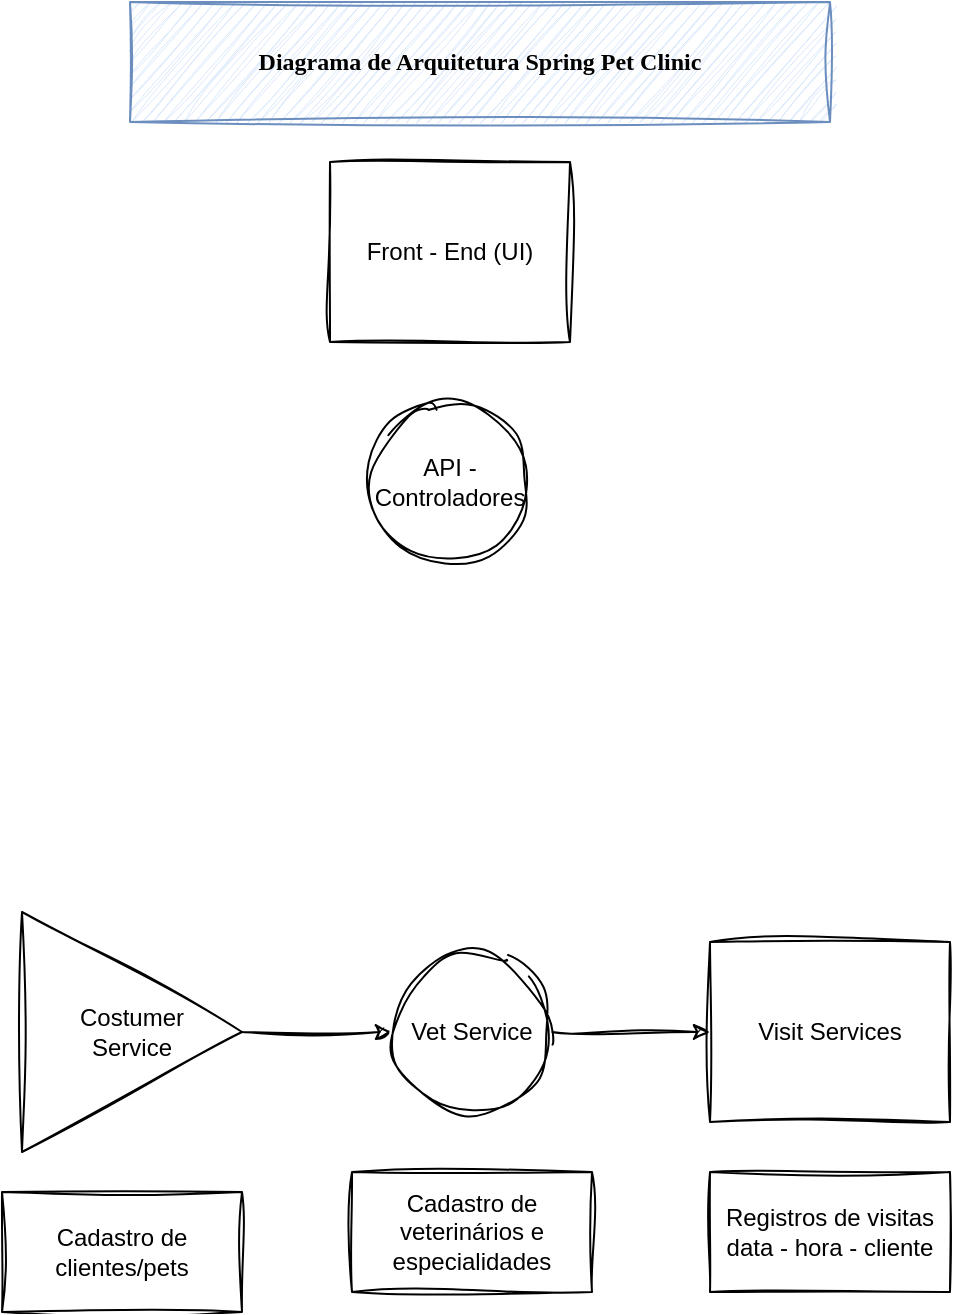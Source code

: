 <mxfile version="26.1.3">
  <diagram name="Página-1" id="HsXEhWT_enptY0NSik1j">
    <mxGraphModel dx="1444" dy="749" grid="1" gridSize="10" guides="1" tooltips="1" connect="1" arrows="1" fold="1" page="1" pageScale="1" pageWidth="827" pageHeight="1169" math="0" shadow="0" adaptiveColors="simple">
      <root>
        <mxCell id="0" />
        <mxCell id="1" parent="0" />
        <mxCell id="1pnyyoBgI_MgI9aC_AIl-1" value="&lt;b&gt;&lt;font face=&quot;Comic Sans MS&quot;&gt;Diagrama de Arquitetura Spring Pet Clinic&lt;/font&gt;&lt;/b&gt;" style="rounded=0;whiteSpace=wrap;html=1;sketch=1;curveFitting=1;jiggle=2;labelBackgroundColor=none;fillColor=#dae8fc;strokeColor=#6c8ebf;" vertex="1" parent="1">
          <mxGeometry x="240" y="30" width="350" height="60" as="geometry" />
        </mxCell>
        <mxCell id="1pnyyoBgI_MgI9aC_AIl-7" value="" style="edgeStyle=orthogonalEdgeStyle;rounded=0;orthogonalLoop=1;jettySize=auto;html=1;sketch=1;curveFitting=1;jiggle=2;labelBackgroundColor=none;fontColor=default;" edge="1" parent="1" source="1pnyyoBgI_MgI9aC_AIl-2" target="1pnyyoBgI_MgI9aC_AIl-6">
          <mxGeometry relative="1" as="geometry" />
        </mxCell>
        <mxCell id="1pnyyoBgI_MgI9aC_AIl-2" value="Costumer&lt;div&gt;&lt;span style=&quot;background-color: transparent; color: light-dark(rgb(0, 0, 0), rgb(255, 255, 255));&quot;&gt;Service&lt;/span&gt;&lt;/div&gt;" style="triangle;whiteSpace=wrap;html=1;rounded=0;sketch=1;curveFitting=1;jiggle=2;labelBackgroundColor=none;" vertex="1" parent="1">
          <mxGeometry x="186" y="485" width="110" height="120" as="geometry" />
        </mxCell>
        <mxCell id="1pnyyoBgI_MgI9aC_AIl-16" value="" style="edgeStyle=orthogonalEdgeStyle;rounded=0;orthogonalLoop=1;jettySize=auto;html=1;sketch=1;curveFitting=1;jiggle=2;labelBackgroundColor=none;fontColor=default;" edge="1" parent="1" source="1pnyyoBgI_MgI9aC_AIl-6" target="1pnyyoBgI_MgI9aC_AIl-15">
          <mxGeometry relative="1" as="geometry" />
        </mxCell>
        <mxCell id="1pnyyoBgI_MgI9aC_AIl-6" value="Vet Service" style="ellipse;whiteSpace=wrap;html=1;rounded=0;sketch=1;curveFitting=1;jiggle=2;labelBackgroundColor=none;" vertex="1" parent="1">
          <mxGeometry x="371" y="505" width="80" height="80" as="geometry" />
        </mxCell>
        <mxCell id="1pnyyoBgI_MgI9aC_AIl-8" value="Cadastro de clientes/pets" style="rounded=0;whiteSpace=wrap;html=1;sketch=1;curveFitting=1;jiggle=2;labelBackgroundColor=none;" vertex="1" parent="1">
          <mxGeometry x="176" y="625" width="120" height="60" as="geometry" />
        </mxCell>
        <mxCell id="1pnyyoBgI_MgI9aC_AIl-12" value="Cadastro de veterinários e especialidades" style="rounded=0;whiteSpace=wrap;html=1;sketch=1;curveFitting=1;jiggle=2;labelBackgroundColor=none;" vertex="1" parent="1">
          <mxGeometry x="351" y="615" width="120" height="60" as="geometry" />
        </mxCell>
        <mxCell id="1pnyyoBgI_MgI9aC_AIl-15" value="Visit Services" style="whiteSpace=wrap;html=1;rounded=0;sketch=1;curveFitting=1;jiggle=2;labelBackgroundColor=none;" vertex="1" parent="1">
          <mxGeometry x="530" y="500" width="120" height="90" as="geometry" />
        </mxCell>
        <mxCell id="1pnyyoBgI_MgI9aC_AIl-17" value="Registros de visitas&lt;div&gt;data - hora - cliente&lt;/div&gt;" style="rounded=0;whiteSpace=wrap;html=1;sketch=1;curveFitting=1;jiggle=2;labelBackgroundColor=none;" vertex="1" parent="1">
          <mxGeometry x="530" y="615" width="120" height="60" as="geometry" />
        </mxCell>
        <mxCell id="1pnyyoBgI_MgI9aC_AIl-18" value="Front - End (UI)" style="whiteSpace=wrap;html=1;rounded=0;sketch=1;curveFitting=1;jiggle=2;labelBackgroundColor=none;" vertex="1" parent="1">
          <mxGeometry x="340" y="110" width="120" height="90" as="geometry" />
        </mxCell>
        <mxCell id="1pnyyoBgI_MgI9aC_AIl-19" value="API - Controladores" style="ellipse;whiteSpace=wrap;html=1;rounded=0;sketch=1;curveFitting=1;jiggle=2;labelBackgroundColor=none;" vertex="1" parent="1">
          <mxGeometry x="360" y="230" width="80" height="80" as="geometry" />
        </mxCell>
      </root>
    </mxGraphModel>
  </diagram>
</mxfile>
